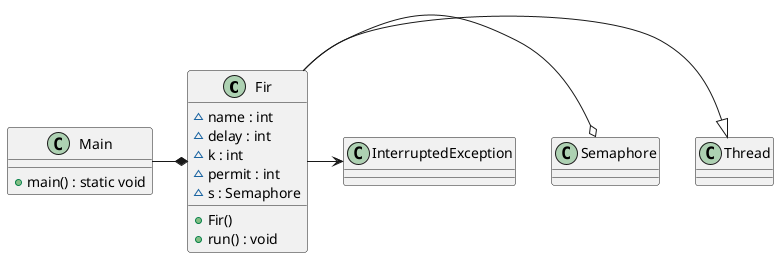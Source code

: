 @startuml
'https://plantuml.com/class-diagram

class Fir
Fir : ~name : int
Fir : ~delay : int
Fir : ~k : int
Fir : ~permit : int
Fir : ~s : Semaphore
Fir : +Fir()
Fir : +run() : void

class Thread

class Main
Main : +main() : static void

class Semaphore
class InterruptedException

Fir -|> Thread
Fir -o Semaphore
Fir -> InterruptedException

Main -* Fir

@enduml